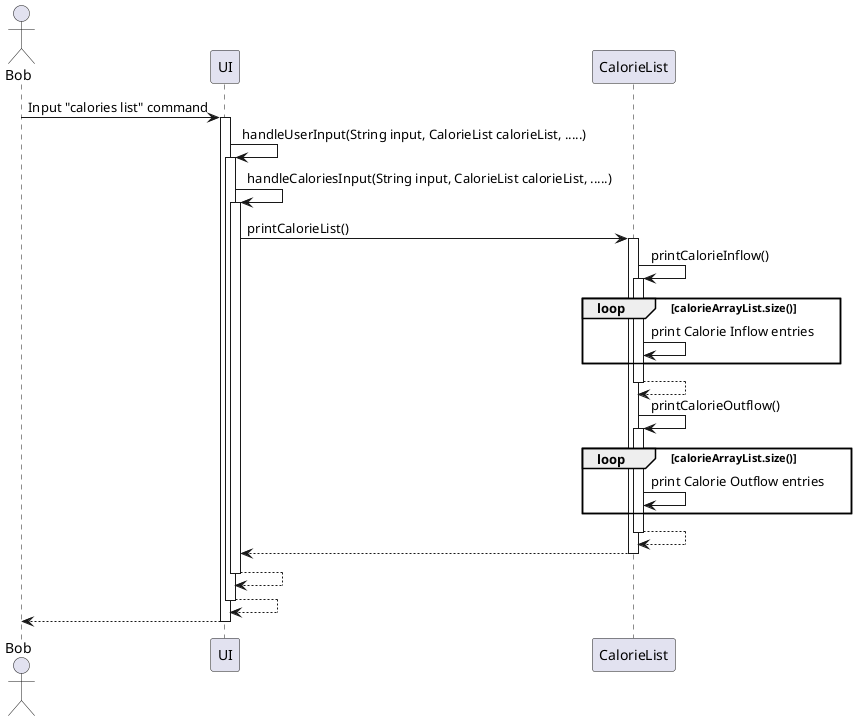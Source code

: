 @startuml
actor Bob

Bob -> UI: Input "calories list" command
activate UI

UI -> UI: handleUserInput(String input, CalorieList calorieList, .....)
activate UI

UI -> UI: handleCaloriesInput(String input, CalorieList calorieList, .....)
activate UI

UI -> CalorieList: printCalorieList()
activate CalorieList

CalorieList -> CalorieList: printCalorieInflow()
activate CalorieList

loop calorieArrayList.size()
CalorieList -> CalorieList : print Calorie Inflow entries
end
return

CalorieList -> CalorieList: printCalorieOutflow()
activate CalorieList

loop calorieArrayList.size()
CalorieList -> CalorieList : print Calorie Outflow entries
end
return

return
return
return
return

@enduml